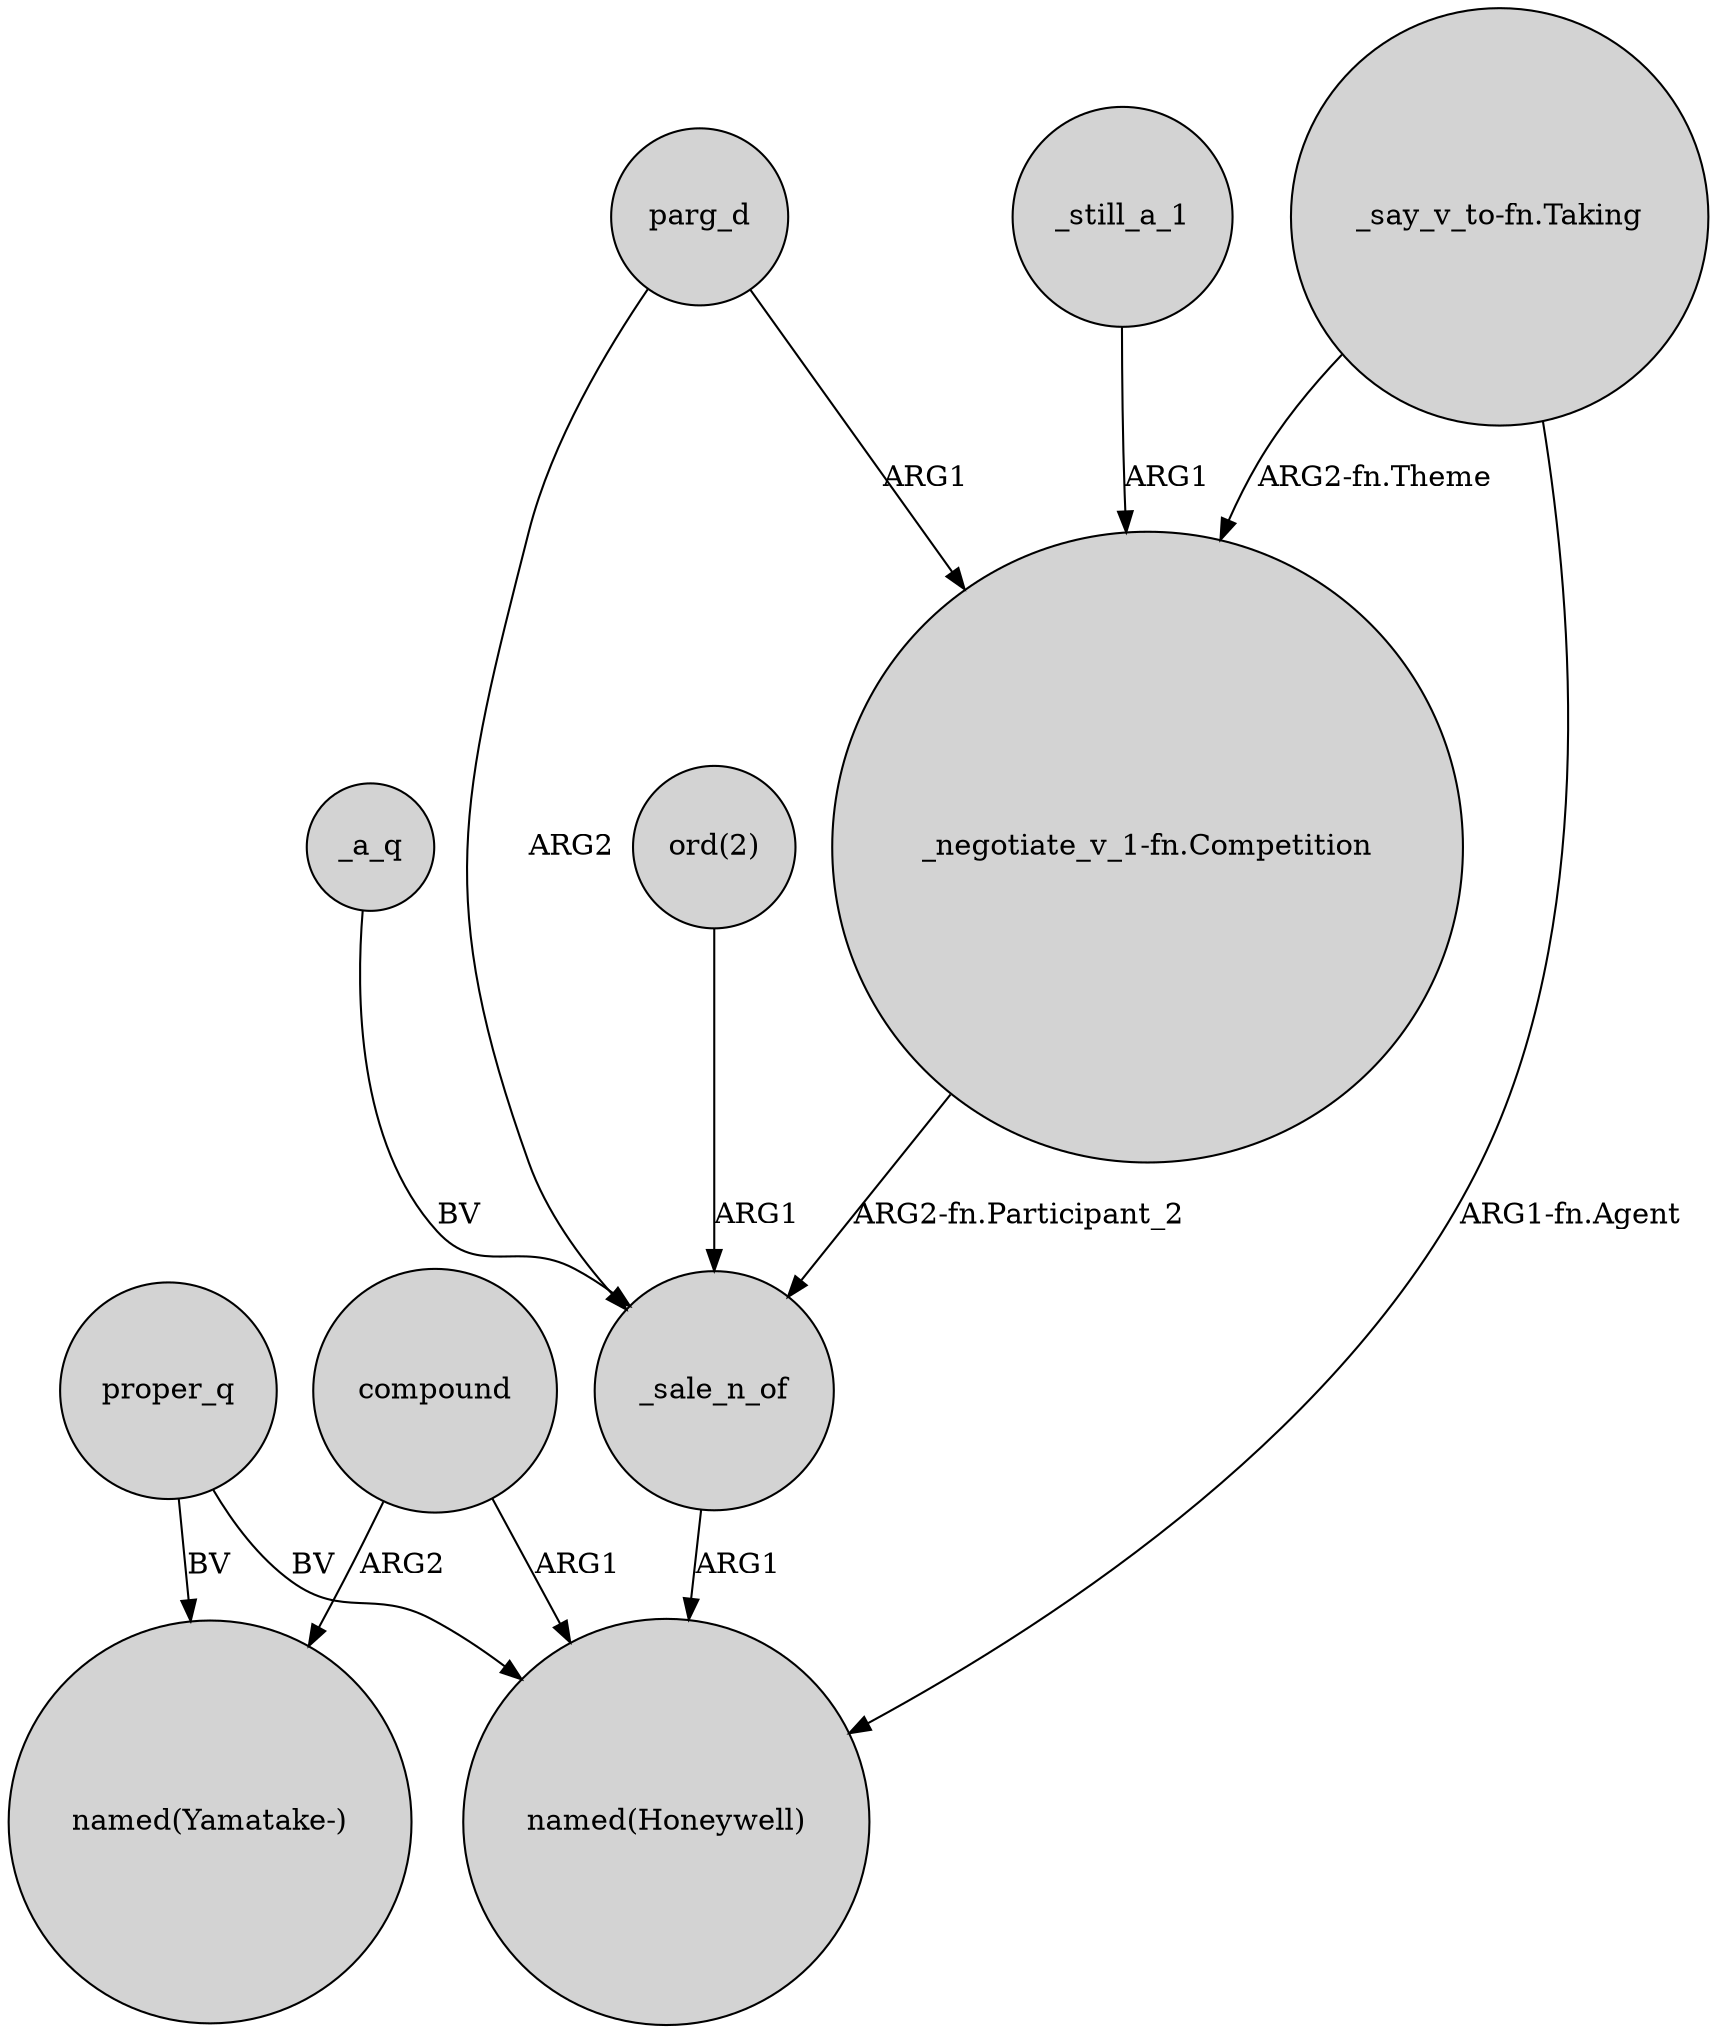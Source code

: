 digraph {
	node [shape=circle style=filled]
	compound -> "named(Yamatake-)" [label=ARG2]
	proper_q -> "named(Yamatake-)" [label=BV]
	"_negotiate_v_1-fn.Competition" -> _sale_n_of [label="ARG2-fn.Participant_2"]
	"_say_v_to-fn.Taking" -> "named(Honeywell)" [label="ARG1-fn.Agent"]
	_still_a_1 -> "_negotiate_v_1-fn.Competition" [label=ARG1]
	"ord(2)" -> _sale_n_of [label=ARG1]
	compound -> "named(Honeywell)" [label=ARG1]
	proper_q -> "named(Honeywell)" [label=BV]
	parg_d -> "_negotiate_v_1-fn.Competition" [label=ARG1]
	_sale_n_of -> "named(Honeywell)" [label=ARG1]
	parg_d -> _sale_n_of [label=ARG2]
	_a_q -> _sale_n_of [label=BV]
	"_say_v_to-fn.Taking" -> "_negotiate_v_1-fn.Competition" [label="ARG2-fn.Theme"]
}
